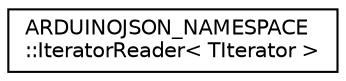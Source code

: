 digraph "Graphical Class Hierarchy"
{
 // LATEX_PDF_SIZE
  edge [fontname="Helvetica",fontsize="10",labelfontname="Helvetica",labelfontsize="10"];
  node [fontname="Helvetica",fontsize="10",shape=record];
  rankdir="LR";
  Node0 [label="ARDUINOJSON_NAMESPACE\l::IteratorReader\< TIterator \>",height=0.2,width=0.4,color="black", fillcolor="white", style="filled",URL="$classARDUINOJSON__NAMESPACE_1_1IteratorReader.html",tooltip=" "];
}
